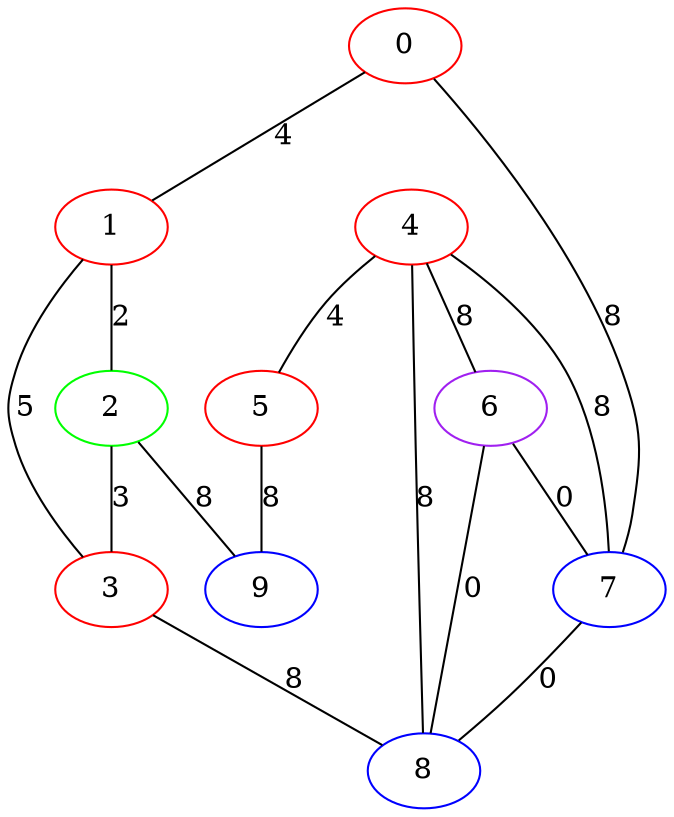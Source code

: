 graph "" {
0 [color=red, weight=1];
1 [color=red, weight=1];
2 [color=green, weight=2];
3 [color=red, weight=1];
4 [color=red, weight=1];
5 [color=red, weight=1];
6 [color=purple, weight=4];
7 [color=blue, weight=3];
8 [color=blue, weight=3];
9 [color=blue, weight=3];
0 -- 1  [key=0, label=4];
0 -- 7  [key=0, label=8];
1 -- 2  [key=0, label=2];
1 -- 3  [key=0, label=5];
2 -- 3  [key=0, label=3];
2 -- 9  [key=0, label=8];
3 -- 8  [key=0, label=8];
4 -- 8  [key=0, label=8];
4 -- 5  [key=0, label=4];
4 -- 6  [key=0, label=8];
4 -- 7  [key=0, label=8];
5 -- 9  [key=0, label=8];
6 -- 8  [key=0, label=0];
6 -- 7  [key=0, label=0];
7 -- 8  [key=0, label=0];
}
